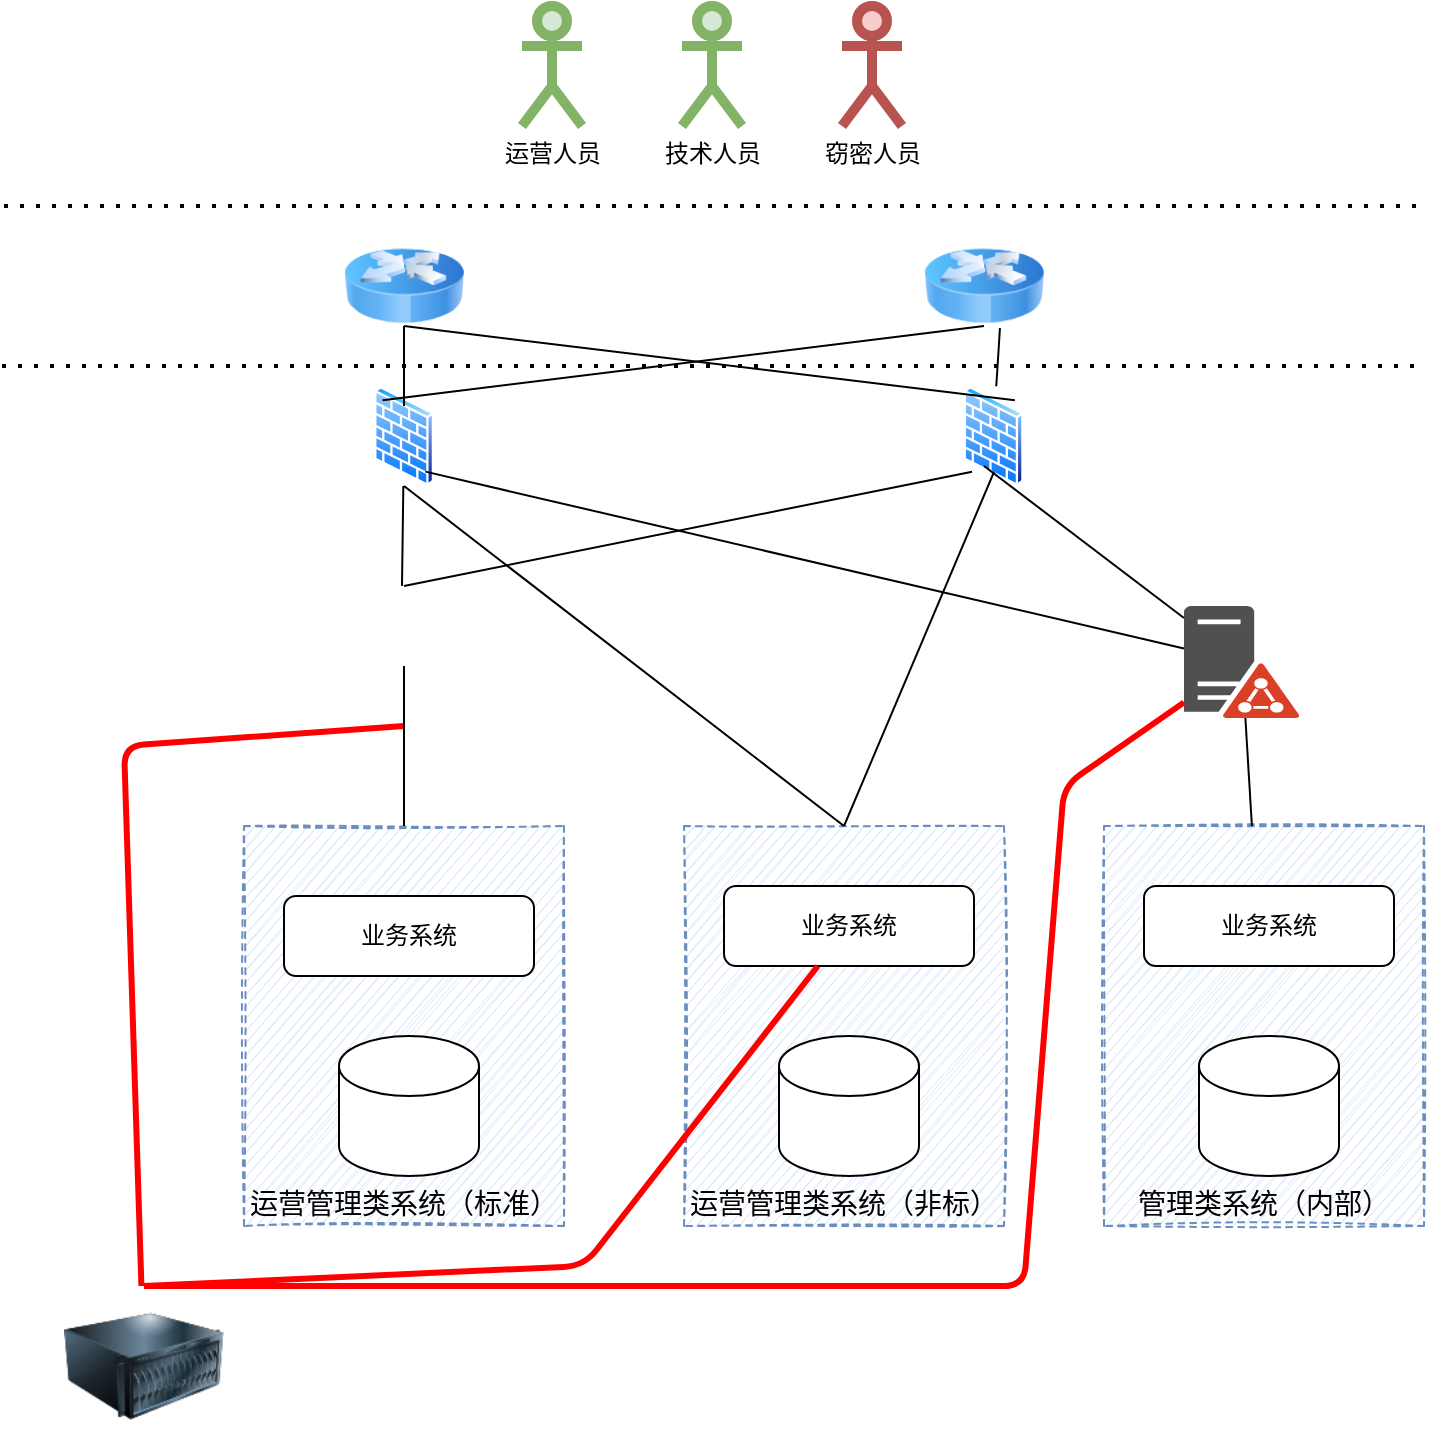 <mxfile version="14.7.0" type="github">
  <diagram id="snmTSZUqp4Ef1gkClFrM" name="Page-1">
    <mxGraphModel dx="1021" dy="529" grid="1" gridSize="10" guides="1" tooltips="1" connect="1" arrows="1" fold="1" page="1" pageScale="1" pageWidth="827" pageHeight="1169" math="0" shadow="0">
      <root>
        <mxCell id="0" />
        <mxCell id="1" parent="0" />
        <mxCell id="SXkzhFEDn68RfaKezOgj-35" value="运营管理类系统（标准）" style="rounded=0;whiteSpace=wrap;html=1;dashed=1;verticalAlign=bottom;fontSize=14;fillColor=#dae8fc;strokeColor=#6c8ebf;shadow=0;sketch=1;" vertex="1" parent="1">
          <mxGeometry x="180" y="510" width="160" height="200" as="geometry" />
        </mxCell>
        <mxCell id="SXkzhFEDn68RfaKezOgj-1" value="运营人员" style="shape=umlActor;verticalLabelPosition=bottom;verticalAlign=top;html=1;outlineConnect=0;fillColor=#d5e8d4;strokeColor=#82b366;strokeWidth=5;" vertex="1" parent="1">
          <mxGeometry x="319" y="100" width="30" height="60" as="geometry" />
        </mxCell>
        <mxCell id="SXkzhFEDn68RfaKezOgj-3" value="技术人员" style="shape=umlActor;verticalLabelPosition=bottom;verticalAlign=top;html=1;outlineConnect=0;fillColor=#d5e8d4;strokeColor=#82b366;strokeWidth=5;" vertex="1" parent="1">
          <mxGeometry x="399" y="100" width="30" height="60" as="geometry" />
        </mxCell>
        <mxCell id="SXkzhFEDn68RfaKezOgj-4" value="窃密人员" style="shape=umlActor;verticalLabelPosition=bottom;verticalAlign=top;html=1;outlineConnect=0;fillColor=#f8cecc;strokeColor=#b85450;strokeWidth=5;" vertex="1" parent="1">
          <mxGeometry x="479" y="100" width="30" height="60" as="geometry" />
        </mxCell>
        <mxCell id="SXkzhFEDn68RfaKezOgj-6" value="" style="image;html=1;image=img/lib/clip_art/networking/Router_Icon_128x128.png" vertex="1" parent="1">
          <mxGeometry x="230" y="220" width="60" height="40" as="geometry" />
        </mxCell>
        <mxCell id="SXkzhFEDn68RfaKezOgj-7" value="" style="image;html=1;image=img/lib/clip_art/networking/Router_Icon_128x128.png" vertex="1" parent="1">
          <mxGeometry x="520" y="220" width="60" height="40" as="geometry" />
        </mxCell>
        <mxCell id="SXkzhFEDn68RfaKezOgj-8" value="" style="shape=image;html=1;verticalAlign=top;verticalLabelPosition=bottom;labelBackgroundColor=#ffffff;imageAspect=0;aspect=fixed;image=https://cdn4.iconfinder.com/data/icons/logos-brands-5/24/nginx-128.png" vertex="1" parent="1">
          <mxGeometry x="240" y="390" width="40" height="40" as="geometry" />
        </mxCell>
        <mxCell id="SXkzhFEDn68RfaKezOgj-10" value="" style="aspect=fixed;perimeter=ellipsePerimeter;html=1;align=center;shadow=0;dashed=0;spacingTop=3;image;image=img/lib/active_directory/firewall.svg;" vertex="1" parent="1">
          <mxGeometry x="244.75" y="290" width="30.5" height="50" as="geometry" />
        </mxCell>
        <mxCell id="SXkzhFEDn68RfaKezOgj-11" value="" style="aspect=fixed;perimeter=ellipsePerimeter;html=1;align=center;shadow=0;dashed=0;spacingTop=3;image;image=img/lib/active_directory/firewall.svg;" vertex="1" parent="1">
          <mxGeometry x="539.5" y="290" width="30.5" height="50" as="geometry" />
        </mxCell>
        <mxCell id="SXkzhFEDn68RfaKezOgj-13" value="业务系统" style="rounded=1;whiteSpace=wrap;html=1;verticalAlign=middle;" vertex="1" parent="1">
          <mxGeometry x="200" y="545" width="125" height="40" as="geometry" />
        </mxCell>
        <mxCell id="SXkzhFEDn68RfaKezOgj-15" value="" style="shape=cylinder3;whiteSpace=wrap;html=1;boundedLbl=1;backgroundOutline=1;size=15;" vertex="1" parent="1">
          <mxGeometry x="227.5" y="615" width="70" height="70" as="geometry" />
        </mxCell>
        <mxCell id="SXkzhFEDn68RfaKezOgj-23" value="" style="endArrow=none;html=1;" edge="1" parent="1" target="SXkzhFEDn68RfaKezOgj-6">
          <mxGeometry width="50" height="50" relative="1" as="geometry">
            <mxPoint x="260" y="300" as="sourcePoint" />
            <mxPoint x="270" y="270" as="targetPoint" />
          </mxGeometry>
        </mxCell>
        <mxCell id="SXkzhFEDn68RfaKezOgj-24" value="" style="endArrow=none;html=1;entryX=0.5;entryY=1;entryDx=0;entryDy=0;exitX=1;exitY=0;exitDx=0;exitDy=0;" edge="1" parent="1" source="SXkzhFEDn68RfaKezOgj-11" target="SXkzhFEDn68RfaKezOgj-6">
          <mxGeometry width="50" height="50" relative="1" as="geometry">
            <mxPoint x="270" y="310" as="sourcePoint" />
            <mxPoint x="270" y="270" as="targetPoint" />
          </mxGeometry>
        </mxCell>
        <mxCell id="SXkzhFEDn68RfaKezOgj-25" value="" style="endArrow=none;html=1;entryX=0;entryY=0;entryDx=0;entryDy=0;exitX=0.5;exitY=1;exitDx=0;exitDy=0;" edge="1" parent="1" source="SXkzhFEDn68RfaKezOgj-7" target="SXkzhFEDn68RfaKezOgj-10">
          <mxGeometry width="50" height="50" relative="1" as="geometry">
            <mxPoint x="575.444" y="307.177" as="sourcePoint" />
            <mxPoint x="270" y="270" as="targetPoint" />
          </mxGeometry>
        </mxCell>
        <mxCell id="SXkzhFEDn68RfaKezOgj-26" value="" style="endArrow=none;html=1;entryX=0.633;entryY=1.025;entryDx=0;entryDy=0;entryPerimeter=0;" edge="1" parent="1" source="SXkzhFEDn68RfaKezOgj-11" target="SXkzhFEDn68RfaKezOgj-7">
          <mxGeometry width="50" height="50" relative="1" as="geometry">
            <mxPoint x="590" y="320" as="sourcePoint" />
            <mxPoint x="640" y="270" as="targetPoint" />
          </mxGeometry>
        </mxCell>
        <mxCell id="SXkzhFEDn68RfaKezOgj-27" value="" style="endArrow=none;html=1;" edge="1" parent="1" target="SXkzhFEDn68RfaKezOgj-10">
          <mxGeometry width="50" height="50" relative="1" as="geometry">
            <mxPoint x="259" y="390" as="sourcePoint" />
            <mxPoint x="255.44" y="350" as="targetPoint" />
          </mxGeometry>
        </mxCell>
        <mxCell id="SXkzhFEDn68RfaKezOgj-29" value="" style="endArrow=none;html=1;entryX=0.5;entryY=0;entryDx=0;entryDy=0;exitX=0;exitY=1;exitDx=0;exitDy=0;" edge="1" parent="1" source="SXkzhFEDn68RfaKezOgj-11" target="SXkzhFEDn68RfaKezOgj-8">
          <mxGeometry width="50" height="50" relative="1" as="geometry">
            <mxPoint x="545.44" y="350" as="sourcePoint" />
            <mxPoint x="244.746" y="387.177" as="targetPoint" />
          </mxGeometry>
        </mxCell>
        <mxCell id="SXkzhFEDn68RfaKezOgj-44" value="" style="image;html=1;image=img/lib/clip_art/computers/Server_128x128.png;fontSize=14;" vertex="1" parent="1">
          <mxGeometry x="90" y="740" width="80" height="80" as="geometry" />
        </mxCell>
        <mxCell id="SXkzhFEDn68RfaKezOgj-54" value="运营管理类系统（非标）" style="rounded=0;whiteSpace=wrap;html=1;dashed=1;verticalAlign=bottom;fontSize=14;fillColor=#dae8fc;strokeColor=#6c8ebf;sketch=1;" vertex="1" parent="1">
          <mxGeometry x="400" y="510" width="160" height="200" as="geometry" />
        </mxCell>
        <mxCell id="SXkzhFEDn68RfaKezOgj-55" value="业务系统" style="rounded=1;whiteSpace=wrap;html=1;verticalAlign=middle;" vertex="1" parent="1">
          <mxGeometry x="420" y="540" width="125" height="40" as="geometry" />
        </mxCell>
        <mxCell id="SXkzhFEDn68RfaKezOgj-56" value="" style="shape=cylinder3;whiteSpace=wrap;html=1;boundedLbl=1;backgroundOutline=1;size=15;" vertex="1" parent="1">
          <mxGeometry x="447.5" y="615" width="70" height="70" as="geometry" />
        </mxCell>
        <mxCell id="SXkzhFEDn68RfaKezOgj-57" value="管理类系统（内部）" style="rounded=0;whiteSpace=wrap;html=1;dashed=1;verticalAlign=bottom;fontSize=14;fillColor=#dae8fc;strokeColor=#6c8ebf;sketch=1;" vertex="1" parent="1">
          <mxGeometry x="610" y="510" width="160" height="200" as="geometry" />
        </mxCell>
        <mxCell id="SXkzhFEDn68RfaKezOgj-58" value="业务系统" style="rounded=1;whiteSpace=wrap;html=1;verticalAlign=middle;" vertex="1" parent="1">
          <mxGeometry x="630" y="540" width="125" height="40" as="geometry" />
        </mxCell>
        <mxCell id="SXkzhFEDn68RfaKezOgj-59" value="" style="shape=cylinder3;whiteSpace=wrap;html=1;boundedLbl=1;backgroundOutline=1;size=15;" vertex="1" parent="1">
          <mxGeometry x="657.5" y="615" width="70" height="70" as="geometry" />
        </mxCell>
        <mxCell id="SXkzhFEDn68RfaKezOgj-60" value="" style="endArrow=none;html=1;fontSize=14;strokeWidth=3;fillColor=#dae8fc;strokeColor=#FF0000;" edge="1" parent="1" source="SXkzhFEDn68RfaKezOgj-44">
          <mxGeometry width="50" height="50" relative="1" as="geometry">
            <mxPoint x="110" y="460" as="sourcePoint" />
            <mxPoint x="260" y="460" as="targetPoint" />
            <Array as="points">
              <mxPoint x="120" y="470" />
            </Array>
          </mxGeometry>
        </mxCell>
        <mxCell id="SXkzhFEDn68RfaKezOgj-61" value="" style="endArrow=none;html=1;fontSize=14;exitX=0.5;exitY=0;exitDx=0;exitDy=0;" edge="1" parent="1" source="SXkzhFEDn68RfaKezOgj-35" target="SXkzhFEDn68RfaKezOgj-8">
          <mxGeometry width="50" height="50" relative="1" as="geometry">
            <mxPoint x="380" y="490" as="sourcePoint" />
            <mxPoint x="430" y="440" as="targetPoint" />
          </mxGeometry>
        </mxCell>
        <mxCell id="SXkzhFEDn68RfaKezOgj-62" value="" style="endArrow=none;html=1;fontSize=14;entryX=0.5;entryY=1;entryDx=0;entryDy=0;exitX=0.5;exitY=0;exitDx=0;exitDy=0;" edge="1" parent="1" source="SXkzhFEDn68RfaKezOgj-54" target="SXkzhFEDn68RfaKezOgj-10">
          <mxGeometry width="50" height="50" relative="1" as="geometry">
            <mxPoint x="470" y="450" as="sourcePoint" />
            <mxPoint x="520" y="400" as="targetPoint" />
          </mxGeometry>
        </mxCell>
        <mxCell id="SXkzhFEDn68RfaKezOgj-63" value="" style="endArrow=none;html=1;fontSize=14;exitX=0.5;exitY=0;exitDx=0;exitDy=0;" edge="1" parent="1" source="SXkzhFEDn68RfaKezOgj-54">
          <mxGeometry width="50" height="50" relative="1" as="geometry">
            <mxPoint x="510" y="440" as="sourcePoint" />
            <mxPoint x="555" y="333" as="targetPoint" />
          </mxGeometry>
        </mxCell>
        <mxCell id="SXkzhFEDn68RfaKezOgj-66" value="" style="pointerEvents=1;shadow=0;dashed=0;html=1;strokeColor=none;fillColor=#505050;labelPosition=center;verticalLabelPosition=bottom;verticalAlign=top;outlineConnect=0;align=center;shape=mxgraph.office.servers.active_directory_federation_services_server_orange;fontSize=14;" vertex="1" parent="1">
          <mxGeometry x="650" y="400" width="58" height="56" as="geometry" />
        </mxCell>
        <mxCell id="SXkzhFEDn68RfaKezOgj-67" value="" style="endArrow=none;html=1;fontSize=14;" edge="1" parent="1" source="SXkzhFEDn68RfaKezOgj-66">
          <mxGeometry width="50" height="50" relative="1" as="geometry">
            <mxPoint x="640" y="410" as="sourcePoint" />
            <mxPoint x="550" y="330" as="targetPoint" />
          </mxGeometry>
        </mxCell>
        <mxCell id="SXkzhFEDn68RfaKezOgj-68" value="" style="endArrow=none;html=1;fontSize=14;entryX=1;entryY=1;entryDx=0;entryDy=0;" edge="1" parent="1" source="SXkzhFEDn68RfaKezOgj-66" target="SXkzhFEDn68RfaKezOgj-10">
          <mxGeometry width="50" height="50" relative="1" as="geometry">
            <mxPoint x="350" y="380" as="sourcePoint" />
            <mxPoint x="400" y="330" as="targetPoint" />
          </mxGeometry>
        </mxCell>
        <mxCell id="SXkzhFEDn68RfaKezOgj-69" value="" style="endArrow=none;html=1;fontSize=14;" edge="1" parent="1" source="SXkzhFEDn68RfaKezOgj-57" target="SXkzhFEDn68RfaKezOgj-66">
          <mxGeometry width="50" height="50" relative="1" as="geometry">
            <mxPoint x="130" y="471.111" as="sourcePoint" />
            <mxPoint x="700" y="480" as="targetPoint" />
          </mxGeometry>
        </mxCell>
        <mxCell id="SXkzhFEDn68RfaKezOgj-70" value="" style="endArrow=none;html=1;fontSize=14;strokeWidth=3;exitX=0.5;exitY=0;exitDx=0;exitDy=0;fillColor=#f8cecc;strokeColor=#FF0000;" edge="1" parent="1" source="SXkzhFEDn68RfaKezOgj-44" target="SXkzhFEDn68RfaKezOgj-55">
          <mxGeometry width="50" height="50" relative="1" as="geometry">
            <mxPoint x="440" y="870" as="sourcePoint" />
            <mxPoint x="490" y="820" as="targetPoint" />
            <Array as="points">
              <mxPoint x="350" y="730" />
            </Array>
          </mxGeometry>
        </mxCell>
        <mxCell id="SXkzhFEDn68RfaKezOgj-72" value="" style="endArrow=none;html=1;fontSize=14;strokeWidth=3;strokeColor=#FF0000;" edge="1" parent="1" target="SXkzhFEDn68RfaKezOgj-66">
          <mxGeometry width="50" height="50" relative="1" as="geometry">
            <mxPoint x="130" y="740" as="sourcePoint" />
            <mxPoint x="630" y="460" as="targetPoint" />
            <Array as="points">
              <mxPoint x="570" y="740" />
              <mxPoint x="590" y="490" />
            </Array>
          </mxGeometry>
        </mxCell>
        <mxCell id="SXkzhFEDn68RfaKezOgj-73" value="" style="endArrow=none;dashed=1;html=1;dashPattern=1 3;strokeWidth=2;fontSize=14;" edge="1" parent="1">
          <mxGeometry width="50" height="50" relative="1" as="geometry">
            <mxPoint x="60" y="200" as="sourcePoint" />
            <mxPoint x="770" y="200" as="targetPoint" />
          </mxGeometry>
        </mxCell>
        <mxCell id="SXkzhFEDn68RfaKezOgj-74" value="" style="endArrow=none;dashed=1;html=1;dashPattern=1 3;strokeWidth=2;fontSize=14;" edge="1" parent="1">
          <mxGeometry width="50" height="50" relative="1" as="geometry">
            <mxPoint x="59" y="280" as="sourcePoint" />
            <mxPoint x="769" y="280" as="targetPoint" />
          </mxGeometry>
        </mxCell>
      </root>
    </mxGraphModel>
  </diagram>
</mxfile>
